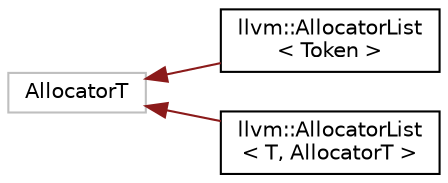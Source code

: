 digraph "Graphical Class Hierarchy"
{
 // LATEX_PDF_SIZE
  bgcolor="transparent";
  edge [fontname="Helvetica",fontsize="10",labelfontname="Helvetica",labelfontsize="10"];
  node [fontname="Helvetica",fontsize="10",shape=record];
  rankdir="LR";
  Node13467 [label="AllocatorT",height=0.2,width=0.4,color="grey75",tooltip=" "];
  Node13467 -> Node0 [dir="back",color="firebrick4",fontsize="10",style="solid",fontname="Helvetica"];
  Node0 [label="llvm::AllocatorList\l\< Token \>",height=0.2,width=0.4,color="black",URL="$classllvm_1_1AllocatorList.html",tooltip=" "];
  Node13467 -> Node13469 [dir="back",color="firebrick4",fontsize="10",style="solid",fontname="Helvetica"];
  Node13469 [label="llvm::AllocatorList\l\< T, AllocatorT \>",height=0.2,width=0.4,color="black",URL="$classllvm_1_1AllocatorList.html",tooltip="A linked-list with a custom, local allocator."];
}
